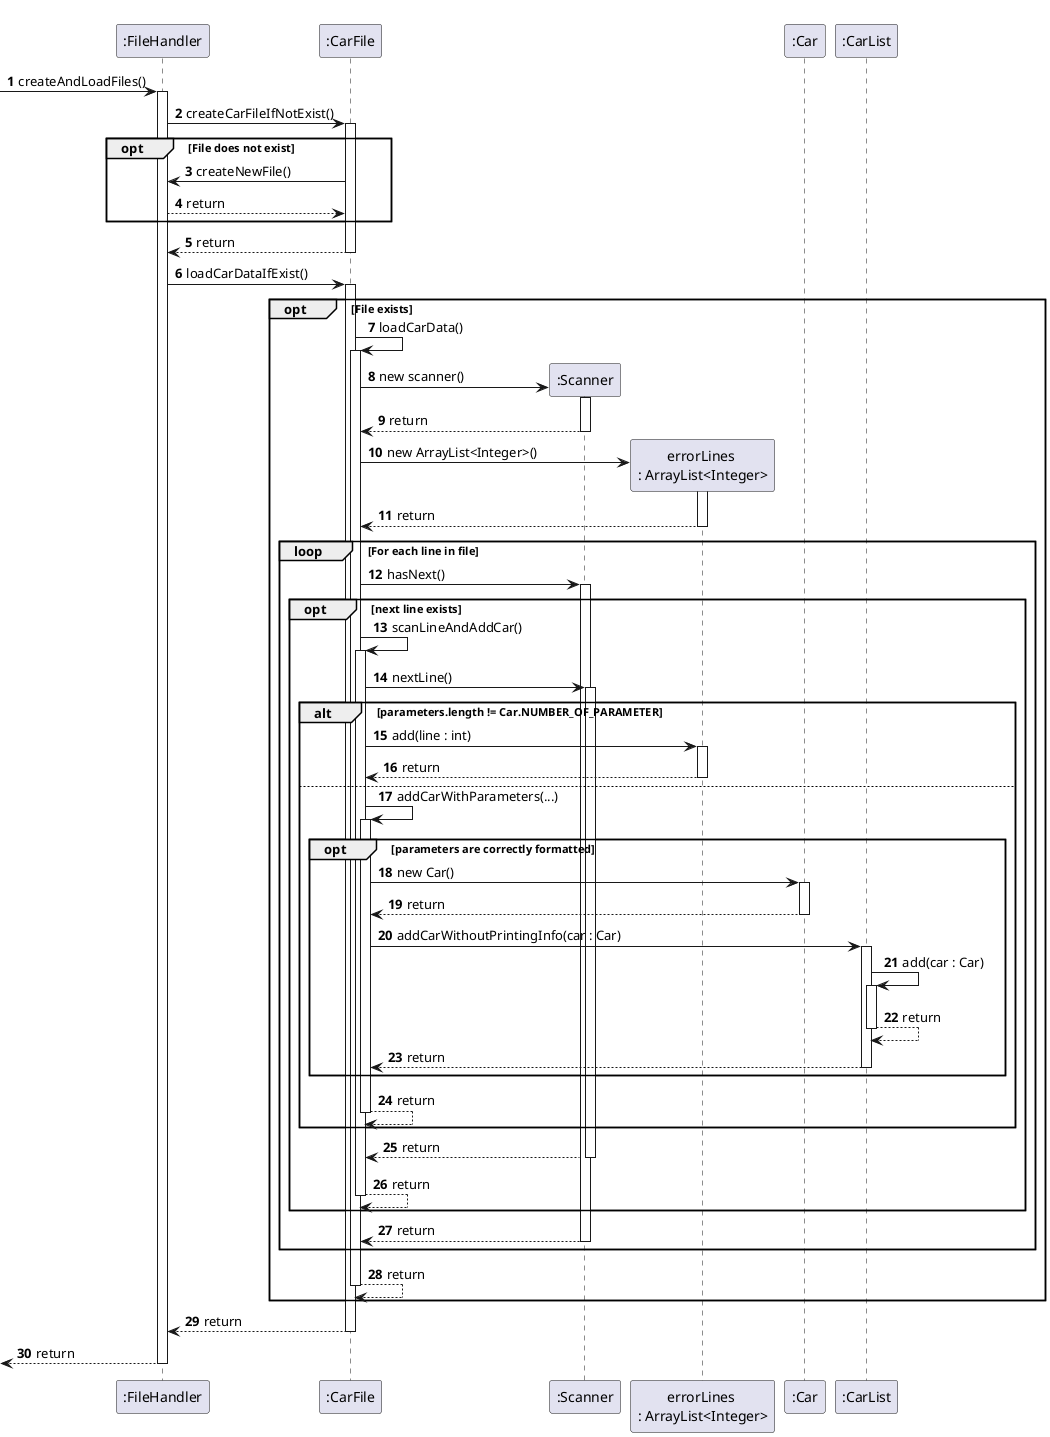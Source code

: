 @startuml
'https://plantuml.com/sequence-diagram

autonumber
participant ":FileHandler" as FileHandler
participant ":CarFile" as CarFile
participant ":Scanner" as scanner
participant "errorLines \n: ArrayList<Integer>" as ArrayList
participant ":Car" as Car
participant ":CarList" as CarList

 -> FileHandler: createAndLoadFiles()
activate FileHandler
    FileHandler -> CarFile : createCarFileIfNotExist()
    activate CarFile
        opt File does not exist
            CarFile -> FileHandler : createNewFile()
            FileHandler --> CarFile : return
        end opt
    CarFile --> FileHandler : return
    deactivate CarFile

FileHandler -> CarFile: loadCarDataIfExist()
activate CarFile
    opt File exists
        CarFile -> CarFile : loadCarData()
        activate CarFile


            create scanner
            CarFile -> scanner : new scanner()
            activate scanner
                scanner --> CarFile : return
            deactivate scanner

            create ArrayList
            CarFile -> ArrayList: new ArrayList<Integer>()
            activate ArrayList
                ArrayList --> CarFile : return
            deactivate ArrayList

            loop For each line in file
                CarFile -> scanner : hasNext()
                activate scanner
                    opt next line exists
                        CarFile -> CarFile: scanLineAndAddCar()
                        activate CarFile
                            CarFile -> scanner : nextLine()
                            activate scanner
                                alt parameters.length != Car.NUMBER_OF_PARAMETER
                                    CarFile -> ArrayList : add(line : int)
                                    activate ArrayList
                                    ArrayList --> CarFile : return
                                    deactivate ArrayList
                                else
                                    CarFile -> CarFile : addCarWithParameters(...)
                                    opt parameters are correctly formatted
                                    activate CarFile
                                        CarFile -> Car : new Car()
                                        activate Car
                                        Car --> CarFile : return
                                        deactivate Car
                                        CarFile -> CarList : addCarWithoutPrintingInfo(car : Car)
                                        activate CarList
                                            CarList -> CarList : add(car : Car)
                                            activate CarList
                                                CarList --> CarList : return
                                            deactivate CarList
                                        CarList --> CarFile : return
                                        deactivate CarList
                                    end opt
                                    CarFile --> CarFile : return
                                    deactivate CarFile
                                end alt
                            scanner --> CarFile : return
                            deactivate scanner
                        CarFile --> CarFile : return
                        deactivate CarFile
                    end opt
                scanner --> CarFile : return
                deactivate scanner
            end loop

        CarFile --> CarFile : return
        deactivate CarFile
    end opt
CarFile --> FileHandler : return
deactivate CarFile

<-- FileHandler : return
deactivate FileHandler
@enduml